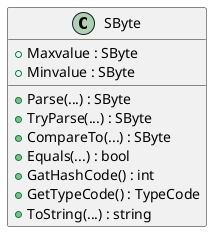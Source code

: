 @startuml
class SByte
{
  + Maxvalue : SByte
  + Minvalue : SByte

  + Parse(...) : SByte 
  + TryParse(...) : SByte
  + CompareTo(...) : SByte
  + Equals(...) : bool
  + GatHashCode() : int
  + GetTypeCode() : TypeCode
  + ToString(...) : string
}
@enduml
